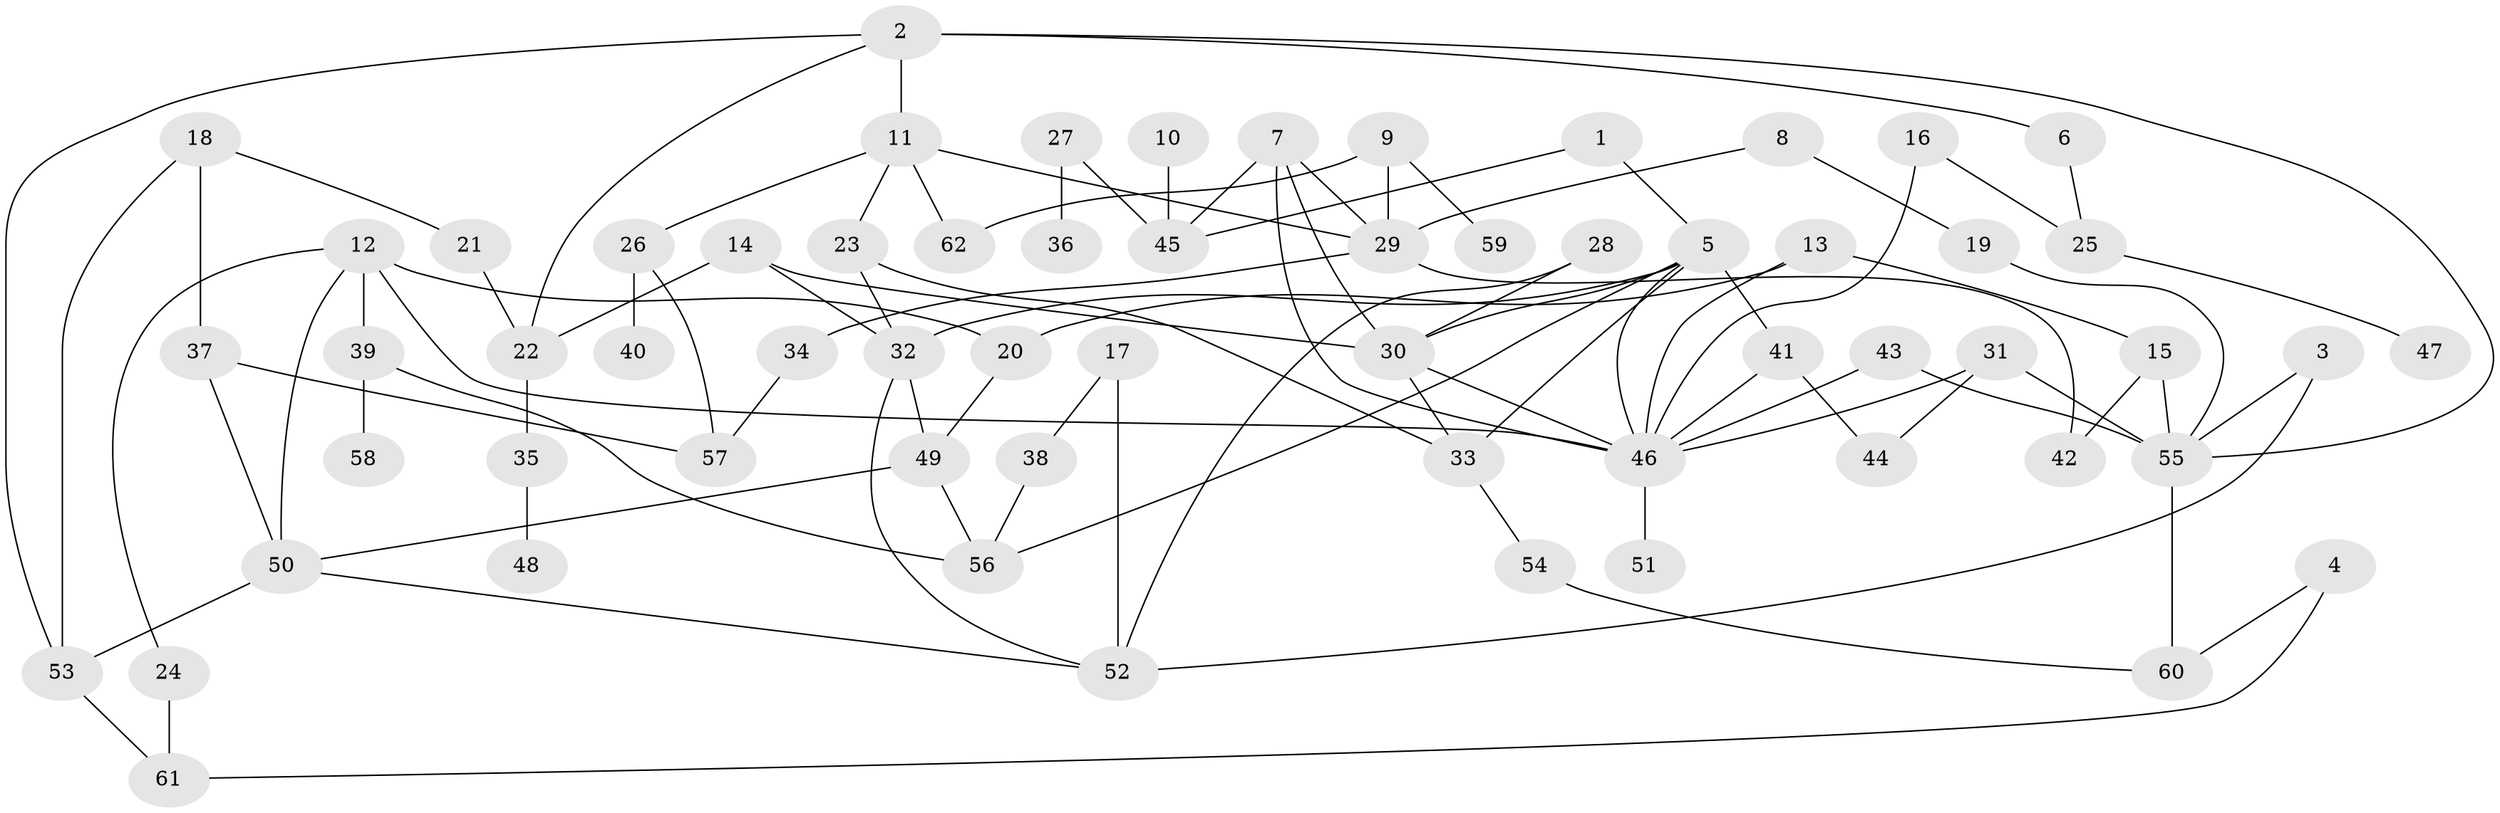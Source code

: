 // original degree distribution, {9: 0.008064516129032258, 7: 0.016129032258064516, 4: 0.1532258064516129, 2: 0.3225806451612903, 8: 0.008064516129032258, 6: 0.016129032258064516, 5: 0.03225806451612903, 3: 0.18548387096774194, 1: 0.25806451612903225}
// Generated by graph-tools (version 1.1) at 2025/01/03/09/25 03:01:00]
// undirected, 62 vertices, 95 edges
graph export_dot {
graph [start="1"]
  node [color=gray90,style=filled];
  1;
  2;
  3;
  4;
  5;
  6;
  7;
  8;
  9;
  10;
  11;
  12;
  13;
  14;
  15;
  16;
  17;
  18;
  19;
  20;
  21;
  22;
  23;
  24;
  25;
  26;
  27;
  28;
  29;
  30;
  31;
  32;
  33;
  34;
  35;
  36;
  37;
  38;
  39;
  40;
  41;
  42;
  43;
  44;
  45;
  46;
  47;
  48;
  49;
  50;
  51;
  52;
  53;
  54;
  55;
  56;
  57;
  58;
  59;
  60;
  61;
  62;
  1 -- 5 [weight=1.0];
  1 -- 45 [weight=1.0];
  2 -- 6 [weight=1.0];
  2 -- 11 [weight=1.0];
  2 -- 22 [weight=1.0];
  2 -- 53 [weight=1.0];
  2 -- 55 [weight=1.0];
  3 -- 52 [weight=1.0];
  3 -- 55 [weight=1.0];
  4 -- 60 [weight=1.0];
  4 -- 61 [weight=1.0];
  5 -- 30 [weight=1.0];
  5 -- 32 [weight=2.0];
  5 -- 33 [weight=1.0];
  5 -- 41 [weight=2.0];
  5 -- 46 [weight=1.0];
  5 -- 56 [weight=1.0];
  6 -- 25 [weight=1.0];
  7 -- 29 [weight=1.0];
  7 -- 30 [weight=1.0];
  7 -- 45 [weight=1.0];
  7 -- 46 [weight=1.0];
  8 -- 19 [weight=1.0];
  8 -- 29 [weight=1.0];
  9 -- 29 [weight=1.0];
  9 -- 59 [weight=1.0];
  9 -- 62 [weight=1.0];
  10 -- 45 [weight=1.0];
  11 -- 23 [weight=1.0];
  11 -- 26 [weight=1.0];
  11 -- 29 [weight=1.0];
  11 -- 62 [weight=1.0];
  12 -- 20 [weight=1.0];
  12 -- 24 [weight=1.0];
  12 -- 39 [weight=2.0];
  12 -- 46 [weight=1.0];
  12 -- 50 [weight=1.0];
  13 -- 15 [weight=1.0];
  13 -- 20 [weight=1.0];
  13 -- 46 [weight=1.0];
  14 -- 22 [weight=1.0];
  14 -- 30 [weight=1.0];
  14 -- 32 [weight=1.0];
  15 -- 42 [weight=1.0];
  15 -- 55 [weight=1.0];
  16 -- 25 [weight=1.0];
  16 -- 46 [weight=1.0];
  17 -- 38 [weight=1.0];
  17 -- 52 [weight=1.0];
  18 -- 21 [weight=1.0];
  18 -- 37 [weight=1.0];
  18 -- 53 [weight=1.0];
  19 -- 55 [weight=1.0];
  20 -- 49 [weight=1.0];
  21 -- 22 [weight=1.0];
  22 -- 35 [weight=1.0];
  23 -- 32 [weight=1.0];
  23 -- 33 [weight=1.0];
  24 -- 61 [weight=1.0];
  25 -- 47 [weight=1.0];
  26 -- 40 [weight=1.0];
  26 -- 57 [weight=1.0];
  27 -- 36 [weight=1.0];
  27 -- 45 [weight=1.0];
  28 -- 30 [weight=1.0];
  28 -- 52 [weight=1.0];
  29 -- 34 [weight=1.0];
  29 -- 42 [weight=1.0];
  30 -- 33 [weight=1.0];
  30 -- 46 [weight=1.0];
  31 -- 44 [weight=1.0];
  31 -- 46 [weight=1.0];
  31 -- 55 [weight=1.0];
  32 -- 49 [weight=1.0];
  32 -- 52 [weight=1.0];
  33 -- 54 [weight=1.0];
  34 -- 57 [weight=1.0];
  35 -- 48 [weight=1.0];
  37 -- 50 [weight=1.0];
  37 -- 57 [weight=1.0];
  38 -- 56 [weight=1.0];
  39 -- 56 [weight=1.0];
  39 -- 58 [weight=1.0];
  41 -- 44 [weight=1.0];
  41 -- 46 [weight=1.0];
  43 -- 46 [weight=1.0];
  43 -- 55 [weight=1.0];
  46 -- 51 [weight=1.0];
  49 -- 50 [weight=1.0];
  49 -- 56 [weight=1.0];
  50 -- 52 [weight=1.0];
  50 -- 53 [weight=1.0];
  53 -- 61 [weight=1.0];
  54 -- 60 [weight=1.0];
  55 -- 60 [weight=1.0];
}
